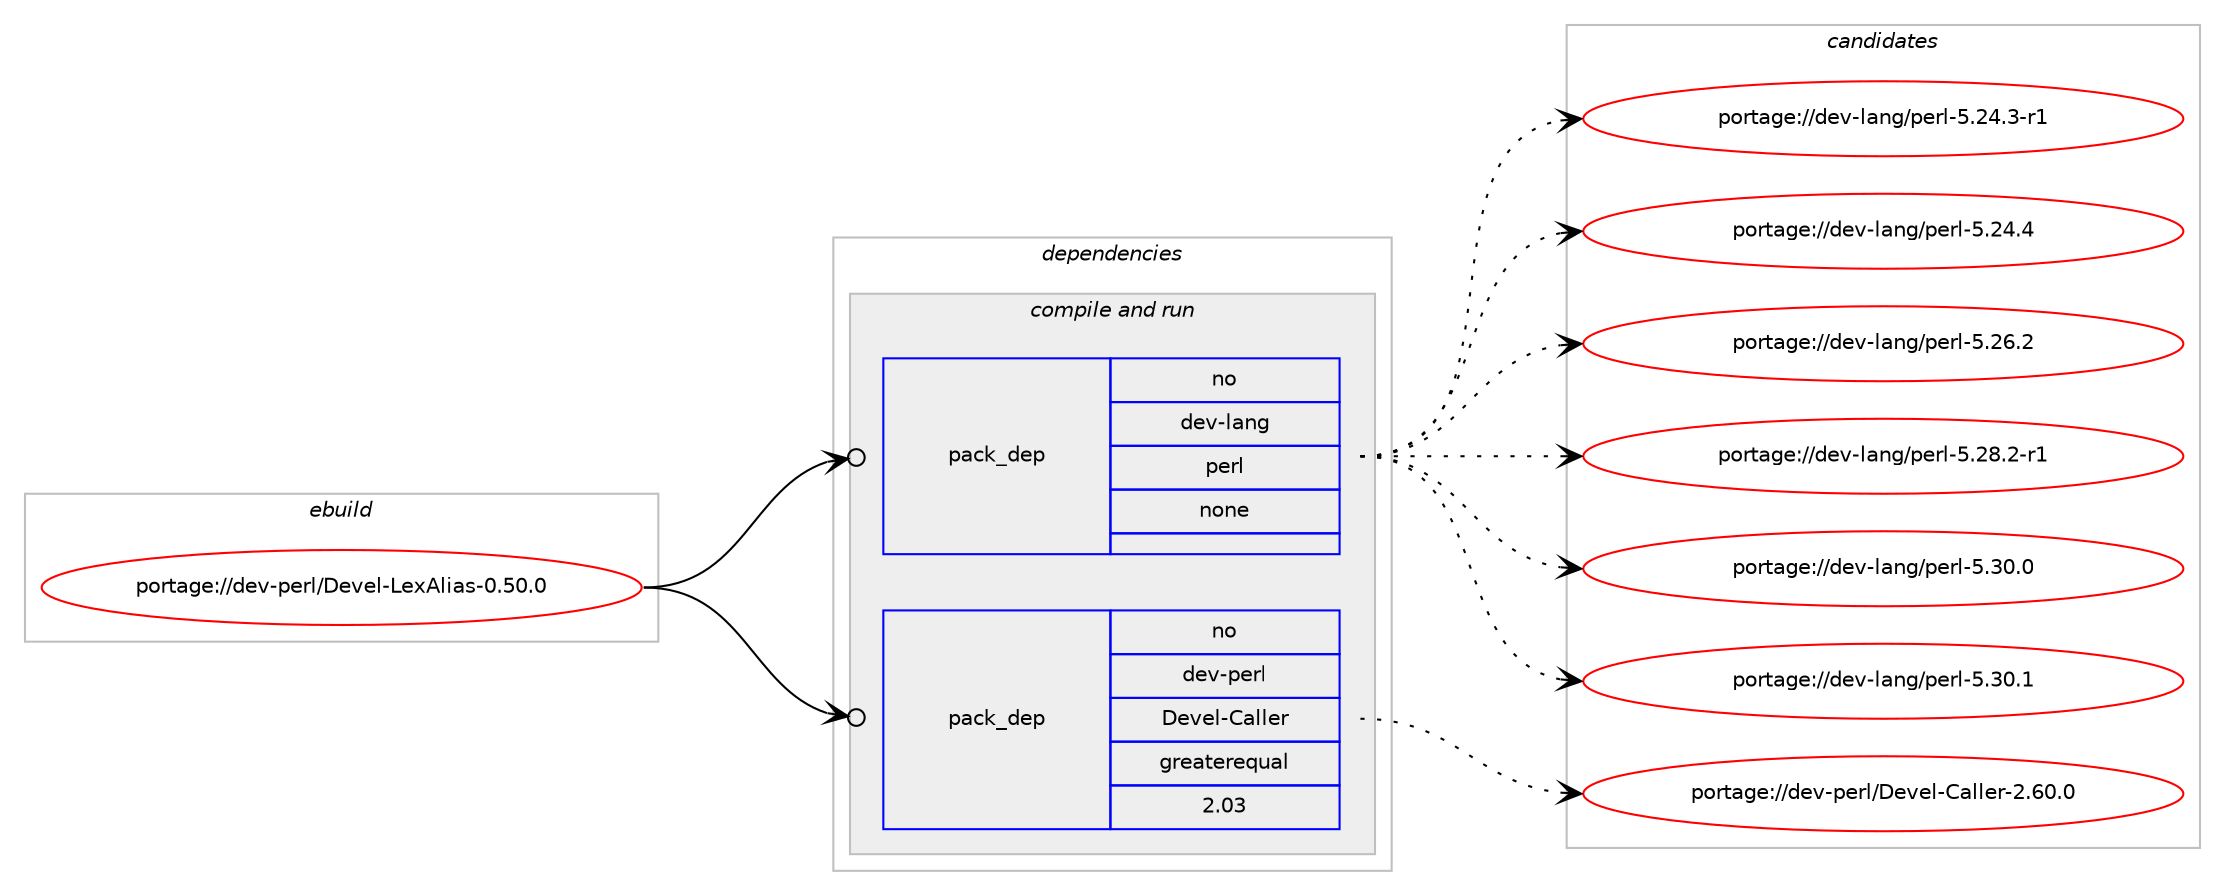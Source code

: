 digraph prolog {

# *************
# Graph options
# *************

newrank=true;
concentrate=true;
compound=true;
graph [rankdir=LR,fontname=Helvetica,fontsize=10,ranksep=1.5];#, ranksep=2.5, nodesep=0.2];
edge  [arrowhead=vee];
node  [fontname=Helvetica,fontsize=10];

# **********
# The ebuild
# **********

subgraph cluster_leftcol {
color=gray;
rank=same;
label=<<i>ebuild</i>>;
id [label="portage://dev-perl/Devel-LexAlias-0.50.0", color=red, width=4, href="../dev-perl/Devel-LexAlias-0.50.0.svg"];
}

# ****************
# The dependencies
# ****************

subgraph cluster_midcol {
color=gray;
label=<<i>dependencies</i>>;
subgraph cluster_compile {
fillcolor="#eeeeee";
style=filled;
label=<<i>compile</i>>;
}
subgraph cluster_compileandrun {
fillcolor="#eeeeee";
style=filled;
label=<<i>compile and run</i>>;
subgraph pack85676 {
dependency111697 [label=<<TABLE BORDER="0" CELLBORDER="1" CELLSPACING="0" CELLPADDING="4" WIDTH="220"><TR><TD ROWSPAN="6" CELLPADDING="30">pack_dep</TD></TR><TR><TD WIDTH="110">no</TD></TR><TR><TD>dev-lang</TD></TR><TR><TD>perl</TD></TR><TR><TD>none</TD></TR><TR><TD></TD></TR></TABLE>>, shape=none, color=blue];
}
id:e -> dependency111697:w [weight=20,style="solid",arrowhead="odotvee"];
subgraph pack85677 {
dependency111698 [label=<<TABLE BORDER="0" CELLBORDER="1" CELLSPACING="0" CELLPADDING="4" WIDTH="220"><TR><TD ROWSPAN="6" CELLPADDING="30">pack_dep</TD></TR><TR><TD WIDTH="110">no</TD></TR><TR><TD>dev-perl</TD></TR><TR><TD>Devel-Caller</TD></TR><TR><TD>greaterequal</TD></TR><TR><TD>2.03</TD></TR></TABLE>>, shape=none, color=blue];
}
id:e -> dependency111698:w [weight=20,style="solid",arrowhead="odotvee"];
}
subgraph cluster_run {
fillcolor="#eeeeee";
style=filled;
label=<<i>run</i>>;
}
}

# **************
# The candidates
# **************

subgraph cluster_choices {
rank=same;
color=gray;
label=<<i>candidates</i>>;

subgraph choice85676 {
color=black;
nodesep=1;
choiceportage100101118451089711010347112101114108455346505246514511449 [label="portage://dev-lang/perl-5.24.3-r1", color=red, width=4,href="../dev-lang/perl-5.24.3-r1.svg"];
choiceportage10010111845108971101034711210111410845534650524652 [label="portage://dev-lang/perl-5.24.4", color=red, width=4,href="../dev-lang/perl-5.24.4.svg"];
choiceportage10010111845108971101034711210111410845534650544650 [label="portage://dev-lang/perl-5.26.2", color=red, width=4,href="../dev-lang/perl-5.26.2.svg"];
choiceportage100101118451089711010347112101114108455346505646504511449 [label="portage://dev-lang/perl-5.28.2-r1", color=red, width=4,href="../dev-lang/perl-5.28.2-r1.svg"];
choiceportage10010111845108971101034711210111410845534651484648 [label="portage://dev-lang/perl-5.30.0", color=red, width=4,href="../dev-lang/perl-5.30.0.svg"];
choiceportage10010111845108971101034711210111410845534651484649 [label="portage://dev-lang/perl-5.30.1", color=red, width=4,href="../dev-lang/perl-5.30.1.svg"];
dependency111697:e -> choiceportage100101118451089711010347112101114108455346505246514511449:w [style=dotted,weight="100"];
dependency111697:e -> choiceportage10010111845108971101034711210111410845534650524652:w [style=dotted,weight="100"];
dependency111697:e -> choiceportage10010111845108971101034711210111410845534650544650:w [style=dotted,weight="100"];
dependency111697:e -> choiceportage100101118451089711010347112101114108455346505646504511449:w [style=dotted,weight="100"];
dependency111697:e -> choiceportage10010111845108971101034711210111410845534651484648:w [style=dotted,weight="100"];
dependency111697:e -> choiceportage10010111845108971101034711210111410845534651484649:w [style=dotted,weight="100"];
}
subgraph choice85677 {
color=black;
nodesep=1;
choiceportage10010111845112101114108476810111810110845679710810810111445504654484648 [label="portage://dev-perl/Devel-Caller-2.60.0", color=red, width=4,href="../dev-perl/Devel-Caller-2.60.0.svg"];
dependency111698:e -> choiceportage10010111845112101114108476810111810110845679710810810111445504654484648:w [style=dotted,weight="100"];
}
}

}
